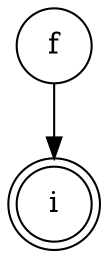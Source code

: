 digraph {   
    node [shape = doublecircle, color = black] i ;
    node [shape = circle];
    node [color= black];
    f -> i;	
}